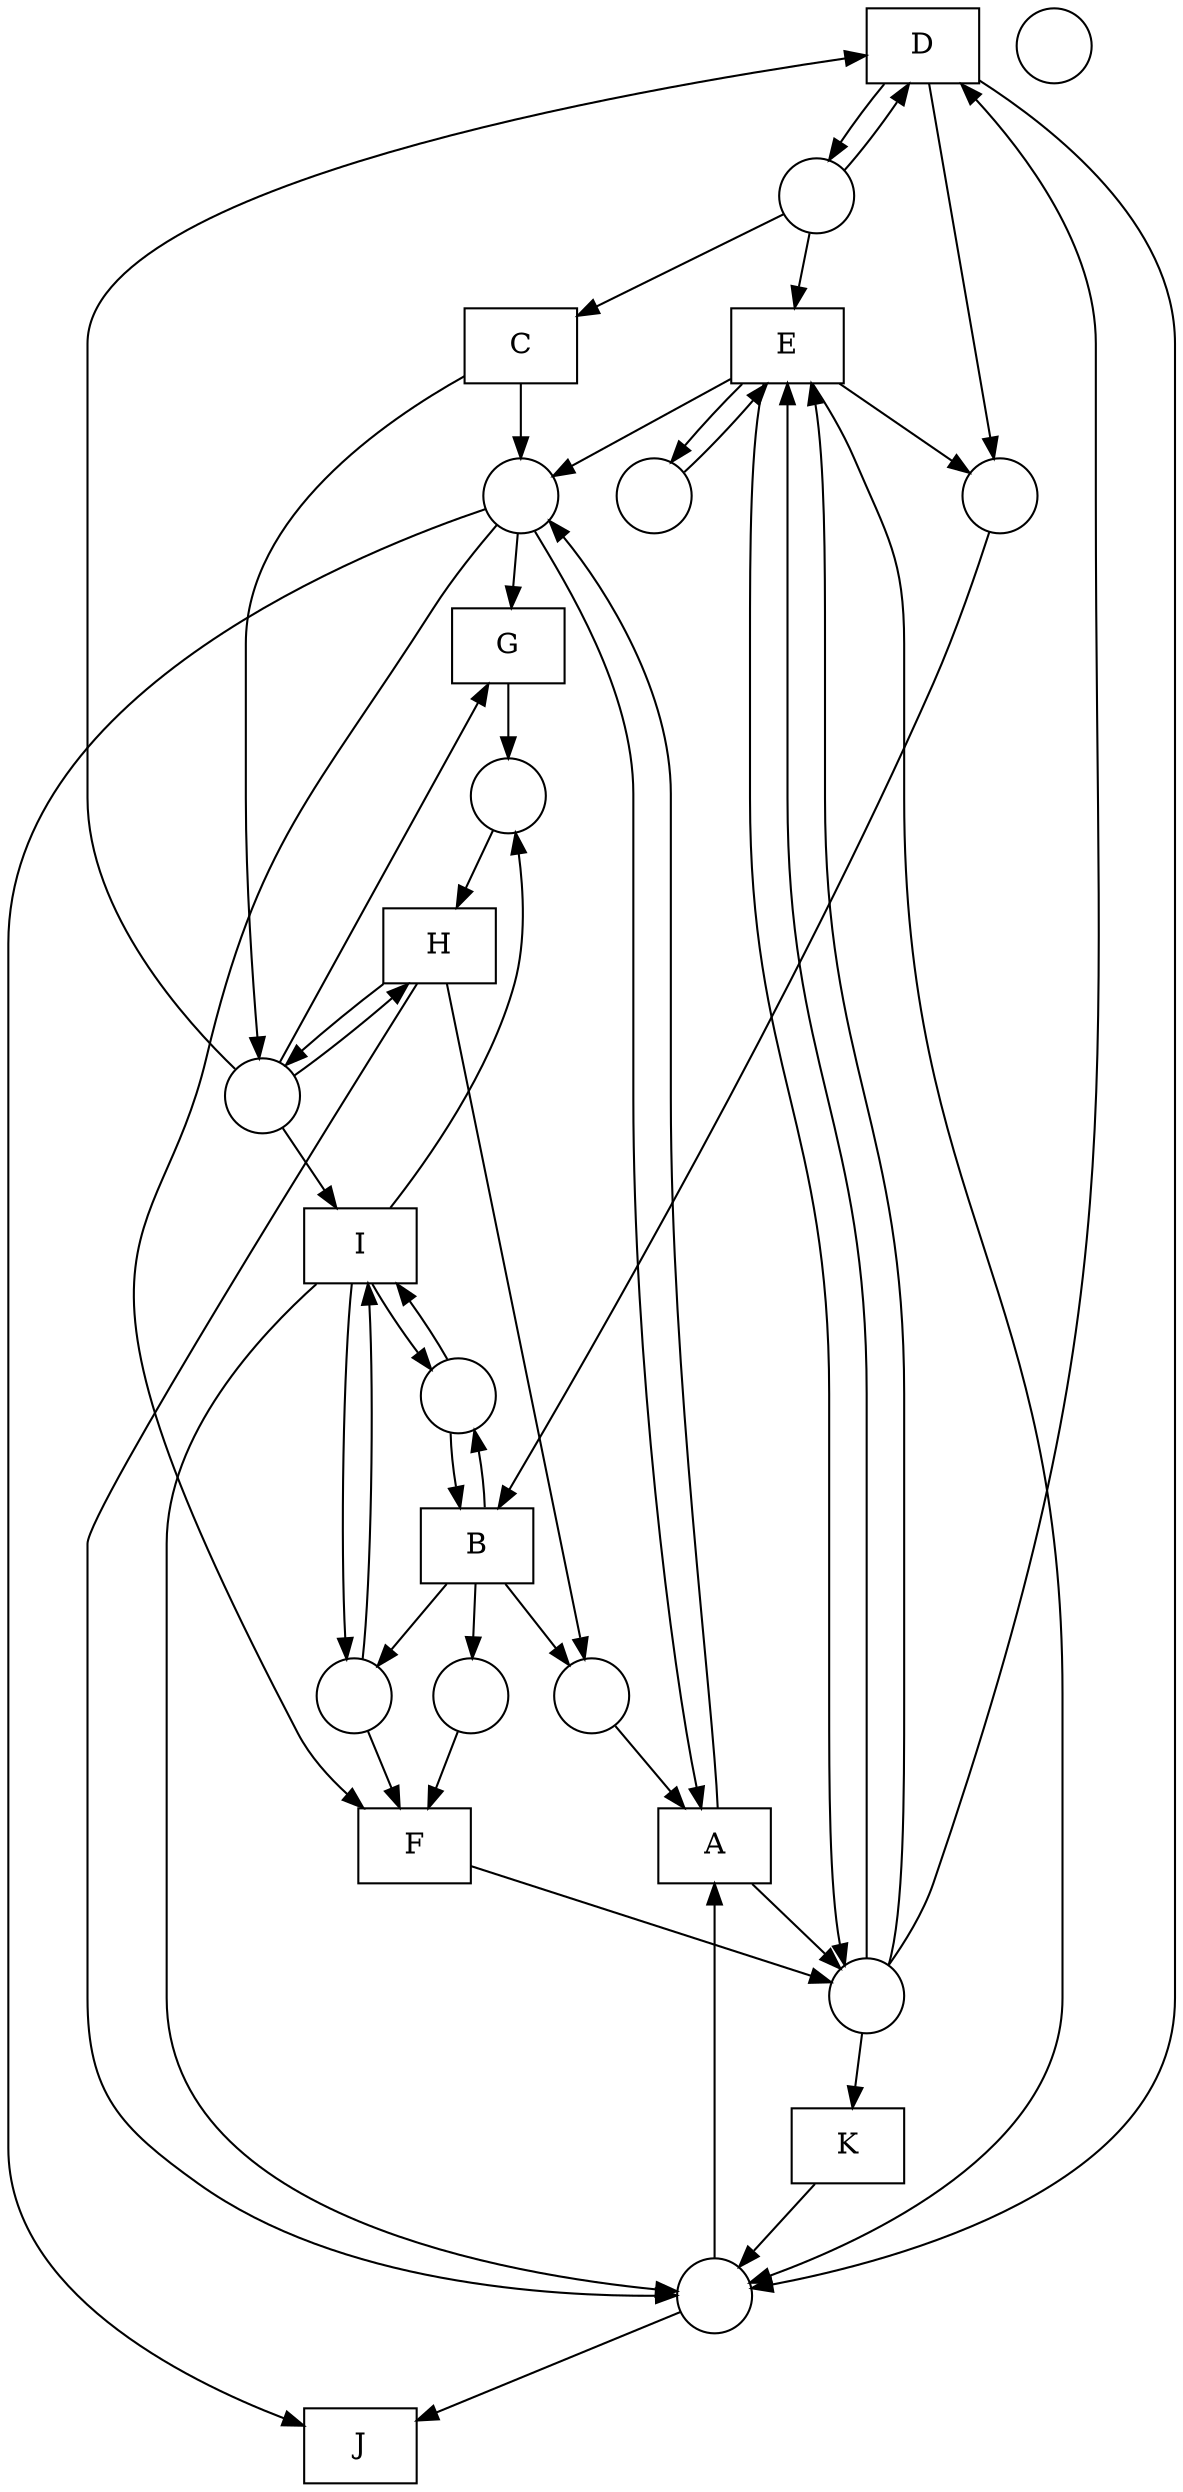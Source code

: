 digraph "Fittest net" {
	node [shape=box]
	D [label=D]
	H [label=H]
	J [label=J]
	C [label=C]
	K [label=K]
	A [label=A]
	F [label=F]
	I [label=I]
	E [label=E]
	G [label=G]
	B [label=B]
	node [shape=circle]
	1 [label=" "]
	2 [label=" "]
	3 [label=" "]
	4 [label=" "]
	5 [label=" "]
	6 [label=" "]
	7 [label=" "]
	8 [label=" "]
	9 [label=" "]
	10 [label=" "]
	11 [label=" "]
	12 [label=" "]
	13 [label=" "]
	1 -> D
	10 -> D
	8 -> D
	D -> 7
	D -> 5
	D -> 1
	11 -> H
	8 -> H
	H -> 8
	H -> 7
	H -> 3
	4 -> J
	7 -> J
	1 -> C
	C -> 4
	C -> 8
	10 -> K
	K -> 7
	4 -> A
	7 -> A
	3 -> A
	A -> 10
	A -> 4
	6 -> F
	2 -> F
	4 -> F
	F -> 10
	6 -> I
	9 -> I
	8 -> I
	I -> 7
	I -> 11
	I -> 9
	I -> 6
	13 -> E
	10 -> E
	10 -> E
	1 -> E
	E -> 5
	E -> 10
	E -> 7
	E -> 13
	E -> 4
	8 -> G
	4 -> G
	G -> 11
	9 -> B
	5 -> B
	B -> 3
	B -> 6
	B -> 9
	B -> 2
}
